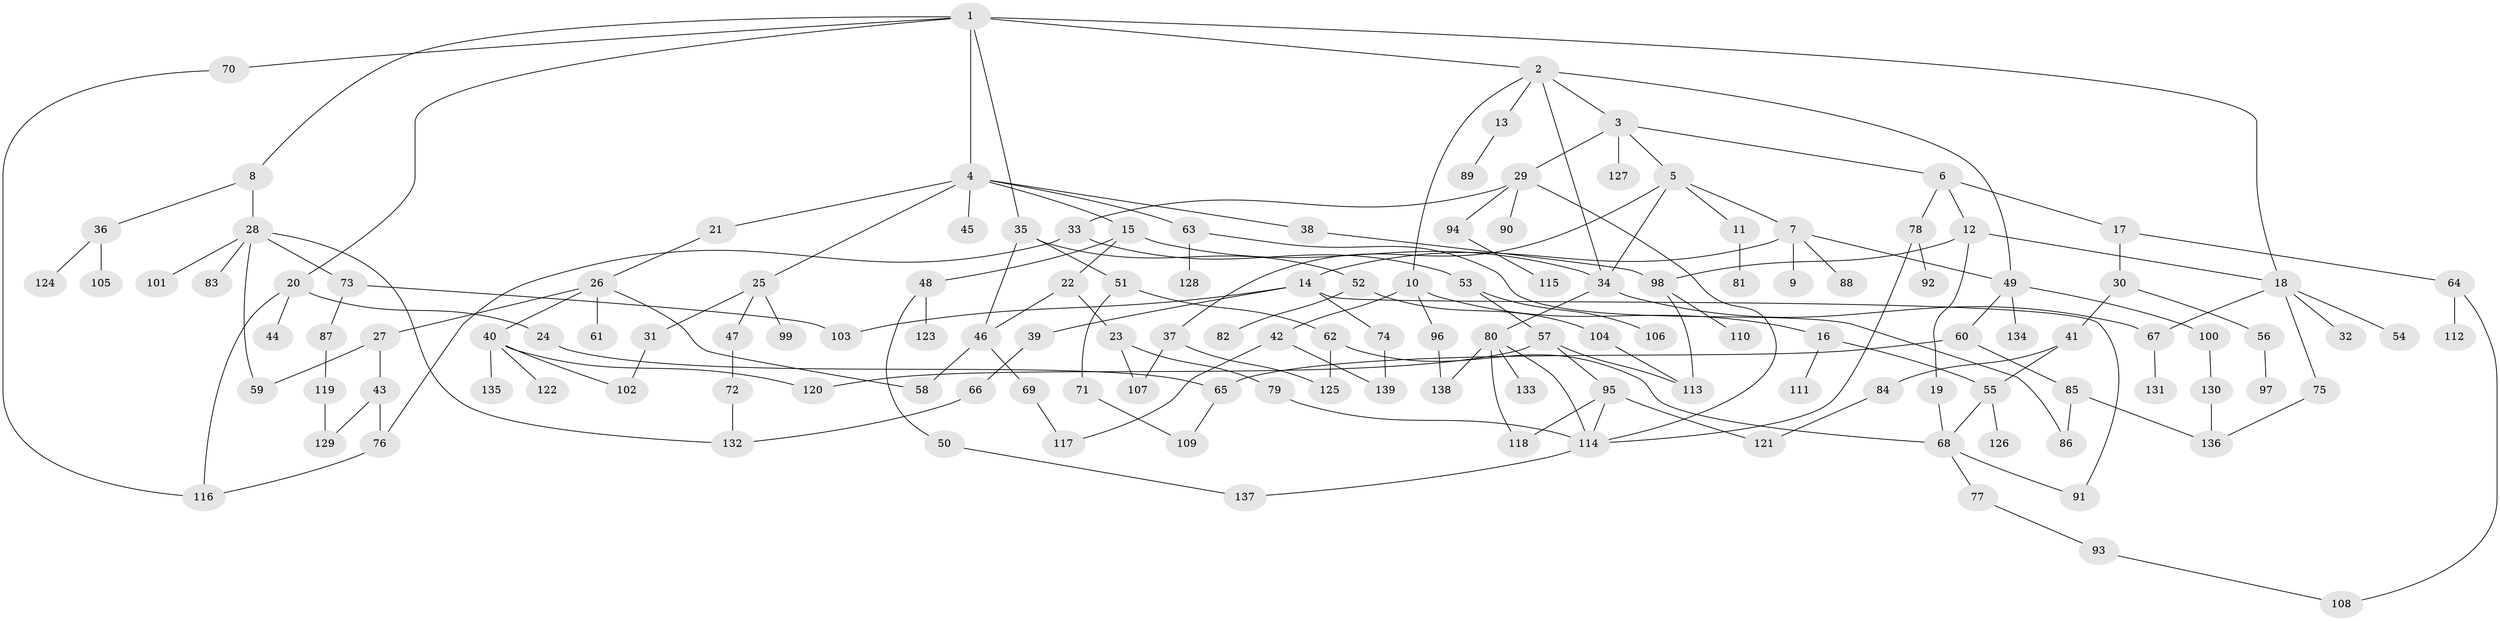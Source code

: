 // coarse degree distribution, {8: 0.021739130434782608, 9: 0.010869565217391304, 4: 0.09782608695652174, 7: 0.03260869565217391, 6: 0.043478260869565216, 1: 0.21739130434782608, 5: 0.06521739130434782, 2: 0.358695652173913, 3: 0.15217391304347827}
// Generated by graph-tools (version 1.1) at 2025/23/03/03/25 07:23:30]
// undirected, 139 vertices, 180 edges
graph export_dot {
graph [start="1"]
  node [color=gray90,style=filled];
  1;
  2;
  3;
  4;
  5;
  6;
  7;
  8;
  9;
  10;
  11;
  12;
  13;
  14;
  15;
  16;
  17;
  18;
  19;
  20;
  21;
  22;
  23;
  24;
  25;
  26;
  27;
  28;
  29;
  30;
  31;
  32;
  33;
  34;
  35;
  36;
  37;
  38;
  39;
  40;
  41;
  42;
  43;
  44;
  45;
  46;
  47;
  48;
  49;
  50;
  51;
  52;
  53;
  54;
  55;
  56;
  57;
  58;
  59;
  60;
  61;
  62;
  63;
  64;
  65;
  66;
  67;
  68;
  69;
  70;
  71;
  72;
  73;
  74;
  75;
  76;
  77;
  78;
  79;
  80;
  81;
  82;
  83;
  84;
  85;
  86;
  87;
  88;
  89;
  90;
  91;
  92;
  93;
  94;
  95;
  96;
  97;
  98;
  99;
  100;
  101;
  102;
  103;
  104;
  105;
  106;
  107;
  108;
  109;
  110;
  111;
  112;
  113;
  114;
  115;
  116;
  117;
  118;
  119;
  120;
  121;
  122;
  123;
  124;
  125;
  126;
  127;
  128;
  129;
  130;
  131;
  132;
  133;
  134;
  135;
  136;
  137;
  138;
  139;
  1 -- 2;
  1 -- 4;
  1 -- 8;
  1 -- 20;
  1 -- 35;
  1 -- 70;
  1 -- 18;
  2 -- 3;
  2 -- 10;
  2 -- 13;
  2 -- 49;
  2 -- 34;
  3 -- 5;
  3 -- 6;
  3 -- 29;
  3 -- 127;
  4 -- 15;
  4 -- 21;
  4 -- 25;
  4 -- 38;
  4 -- 45;
  4 -- 63;
  5 -- 7;
  5 -- 11;
  5 -- 37;
  5 -- 34;
  6 -- 12;
  6 -- 17;
  6 -- 78;
  7 -- 9;
  7 -- 14;
  7 -- 88;
  7 -- 49;
  8 -- 28;
  8 -- 36;
  10 -- 16;
  10 -- 42;
  10 -- 96;
  11 -- 81;
  12 -- 18;
  12 -- 19;
  12 -- 98;
  13 -- 89;
  14 -- 39;
  14 -- 74;
  14 -- 103;
  14 -- 91;
  15 -- 22;
  15 -- 34;
  15 -- 48;
  16 -- 55;
  16 -- 111;
  17 -- 30;
  17 -- 64;
  18 -- 32;
  18 -- 54;
  18 -- 67;
  18 -- 75;
  19 -- 68;
  20 -- 24;
  20 -- 44;
  20 -- 116;
  21 -- 26;
  22 -- 23;
  22 -- 46;
  23 -- 79;
  23 -- 107;
  24 -- 65;
  25 -- 31;
  25 -- 47;
  25 -- 99;
  26 -- 27;
  26 -- 40;
  26 -- 58;
  26 -- 61;
  27 -- 43;
  27 -- 59;
  28 -- 59;
  28 -- 73;
  28 -- 83;
  28 -- 101;
  28 -- 132;
  29 -- 33;
  29 -- 90;
  29 -- 94;
  29 -- 114;
  30 -- 41;
  30 -- 56;
  31 -- 102;
  33 -- 53;
  33 -- 76;
  34 -- 80;
  34 -- 67;
  35 -- 51;
  35 -- 52;
  35 -- 46;
  36 -- 105;
  36 -- 124;
  37 -- 125;
  37 -- 107;
  38 -- 98;
  39 -- 66;
  40 -- 120;
  40 -- 122;
  40 -- 135;
  40 -- 102;
  41 -- 84;
  41 -- 55;
  42 -- 117;
  42 -- 139;
  43 -- 129;
  43 -- 76;
  46 -- 69;
  46 -- 58;
  47 -- 72;
  48 -- 50;
  48 -- 123;
  49 -- 60;
  49 -- 100;
  49 -- 134;
  50 -- 137;
  51 -- 62;
  51 -- 71;
  52 -- 82;
  52 -- 104;
  53 -- 57;
  53 -- 106;
  55 -- 126;
  55 -- 68;
  56 -- 97;
  57 -- 95;
  57 -- 113;
  57 -- 120;
  60 -- 65;
  60 -- 85;
  62 -- 68;
  62 -- 125;
  63 -- 86;
  63 -- 128;
  64 -- 108;
  64 -- 112;
  65 -- 109;
  66 -- 132;
  67 -- 131;
  68 -- 77;
  68 -- 91;
  69 -- 117;
  70 -- 116;
  71 -- 109;
  72 -- 132;
  73 -- 87;
  73 -- 103;
  74 -- 139;
  75 -- 136;
  76 -- 116;
  77 -- 93;
  78 -- 92;
  78 -- 114;
  79 -- 114;
  80 -- 114;
  80 -- 118;
  80 -- 133;
  80 -- 138;
  84 -- 121;
  85 -- 136;
  85 -- 86;
  87 -- 119;
  93 -- 108;
  94 -- 115;
  95 -- 121;
  95 -- 118;
  95 -- 114;
  96 -- 138;
  98 -- 110;
  98 -- 113;
  100 -- 130;
  104 -- 113;
  114 -- 137;
  119 -- 129;
  130 -- 136;
}

